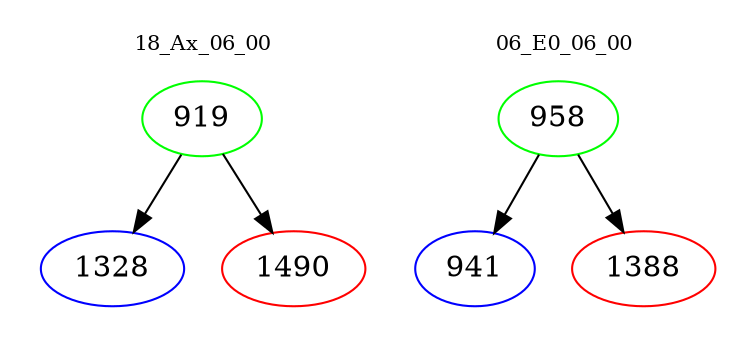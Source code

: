 digraph{
subgraph cluster_0 {
color = white
label = "18_Ax_06_00";
fontsize=10;
T0_919 [label="919", color="green"]
T0_919 -> T0_1328 [color="black"]
T0_1328 [label="1328", color="blue"]
T0_919 -> T0_1490 [color="black"]
T0_1490 [label="1490", color="red"]
}
subgraph cluster_1 {
color = white
label = "06_E0_06_00";
fontsize=10;
T1_958 [label="958", color="green"]
T1_958 -> T1_941 [color="black"]
T1_941 [label="941", color="blue"]
T1_958 -> T1_1388 [color="black"]
T1_1388 [label="1388", color="red"]
}
}
